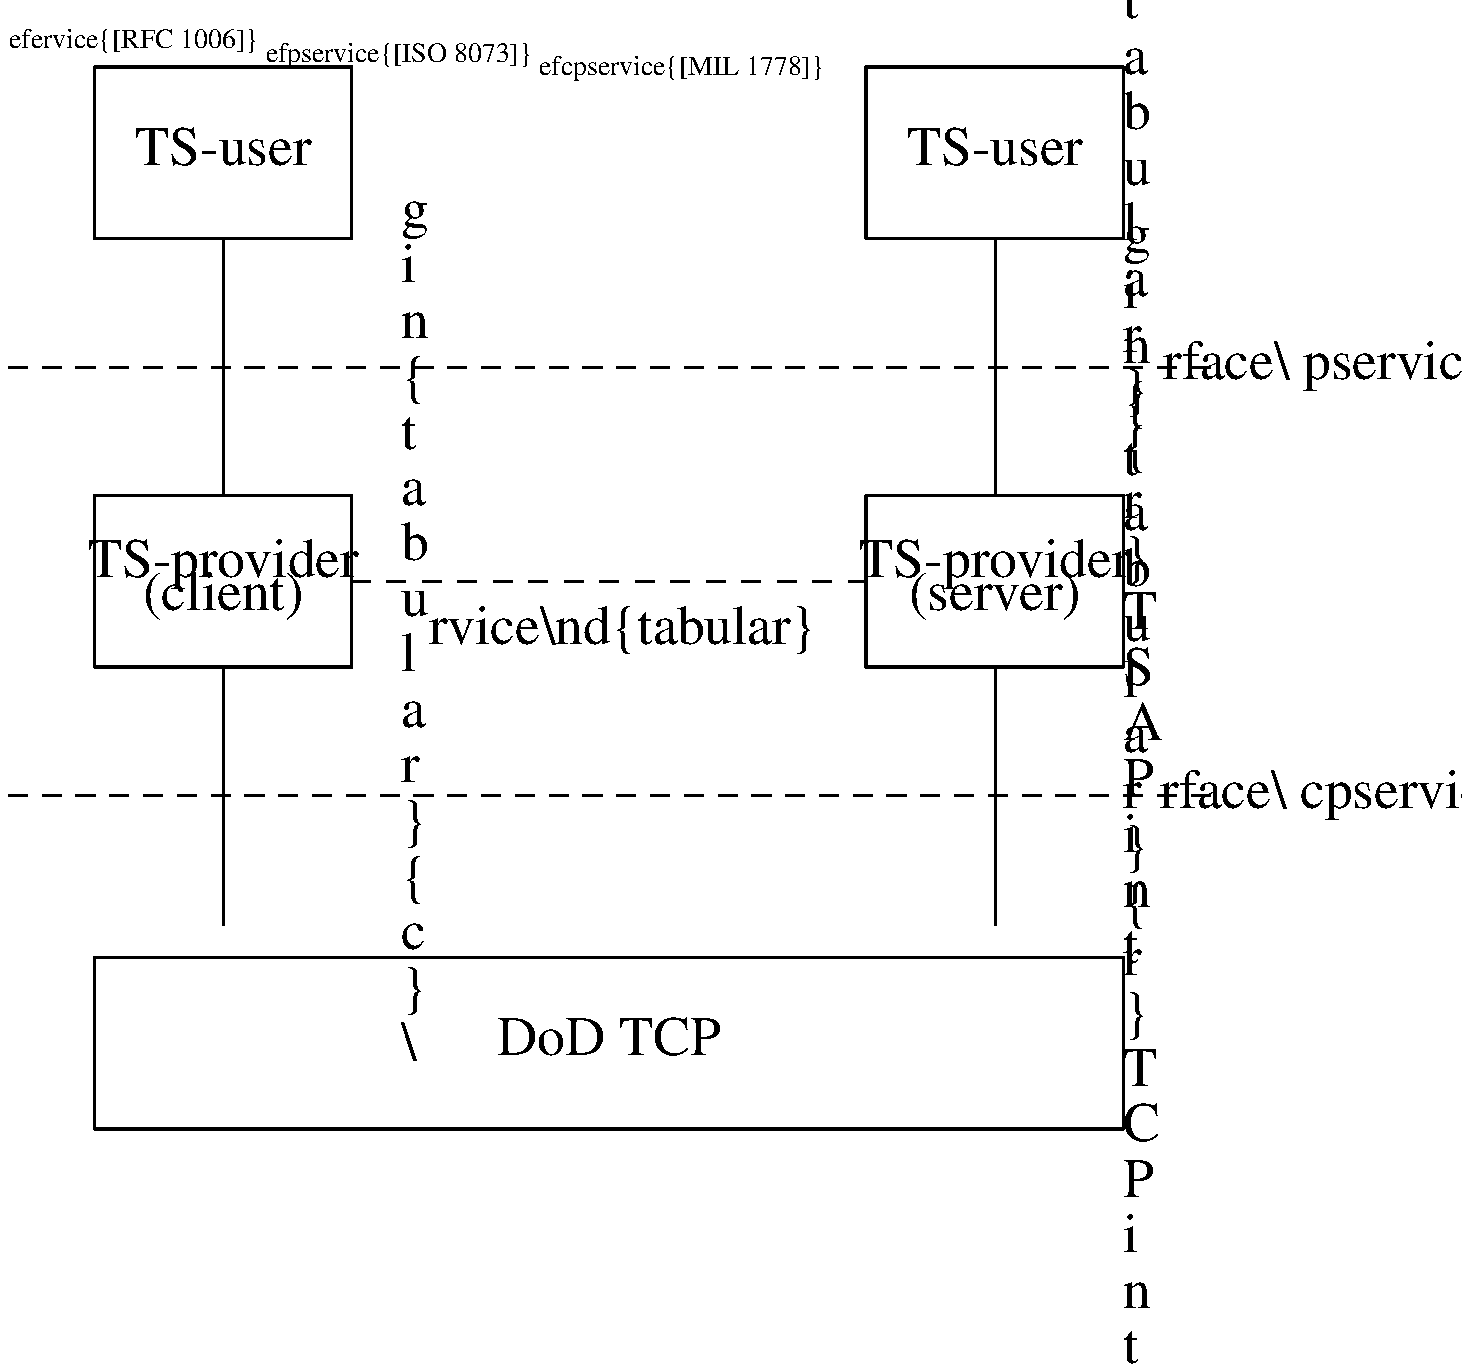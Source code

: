 \def\mservice{[RFC 1006]}
\def\tpservice{[ISO 8073]}
\def\tcpservice{[MIL 1778]}
.PS 6i
.ps 20
lineht	=	3*lineht/2
## figure 6
B1:	box "TS-user"
	line down from B1.s
B3:	box "TS-provider" "(client)"
	line down from B3.s
B5:	box invis
##
B2:	box "TS-user" with .w at (B1.e.x+3*linewid, B1.e.y)
	line down from B2.s
B4:	box "TS-provider" "(server)"
	line down from B4.s
B6:	box invis
##
	line dashed from (B1.w.x-linewid/2, (B1.s.y+B3.n.y)/2) \
		    to	 (B2.e.x+linewid/2, (B2.s.y+B4.n.y)/2)
	move to (B2.e.x, (B2.s.y+B4.n.y)/2) \
	    "\begin{tabular}{r}TSAP interface\\ \tpservice\end{tabular}" ljust
##
	line dashed from (B3.w.x-linewid/2, (B3.s.y+B5.n.y)/2) \
		    to	 (B4.e.x+linewid/2, (B4.s.y+B6.n.y)/2)
	move to (B4.e.x, (B4.s.y+B6.n.y)/2) \
	    "\begin{tabular}{r}TCP interface\\ \tcpservice\end{tabular}" ljust
##
	line from B3.e to B4.w dashed \
	    "\begin{tabular}{c} {\em magic box\/} protocol\end{tabular}" \
	    "\begin{tabular}{c}\ \\ \mservice\end{tabular}"
##
B7:	box "DoD TCP" with .nw at B5.nw width (B6.ne.x-B5.nw.x)
##
.PE
